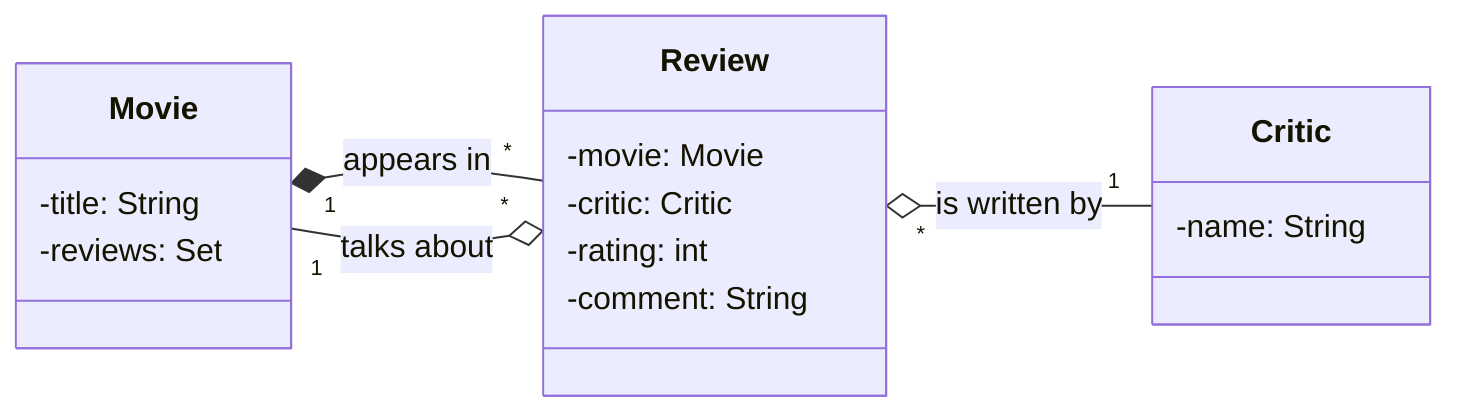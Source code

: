 classDiagram
    direction LR
    Movie "1" *-- "*" Review : appears in
    Review "*" o-- "1" Movie : talks about
    Review "*" o-- "1" Critic : is written by

    class Movie {
        -title: String
        -reviews: Set
    }

    class Review {
        -movie: Movie
        -critic: Critic
        -rating: int
        -comment: String
    }

    class Critic {
        -name: String
    }